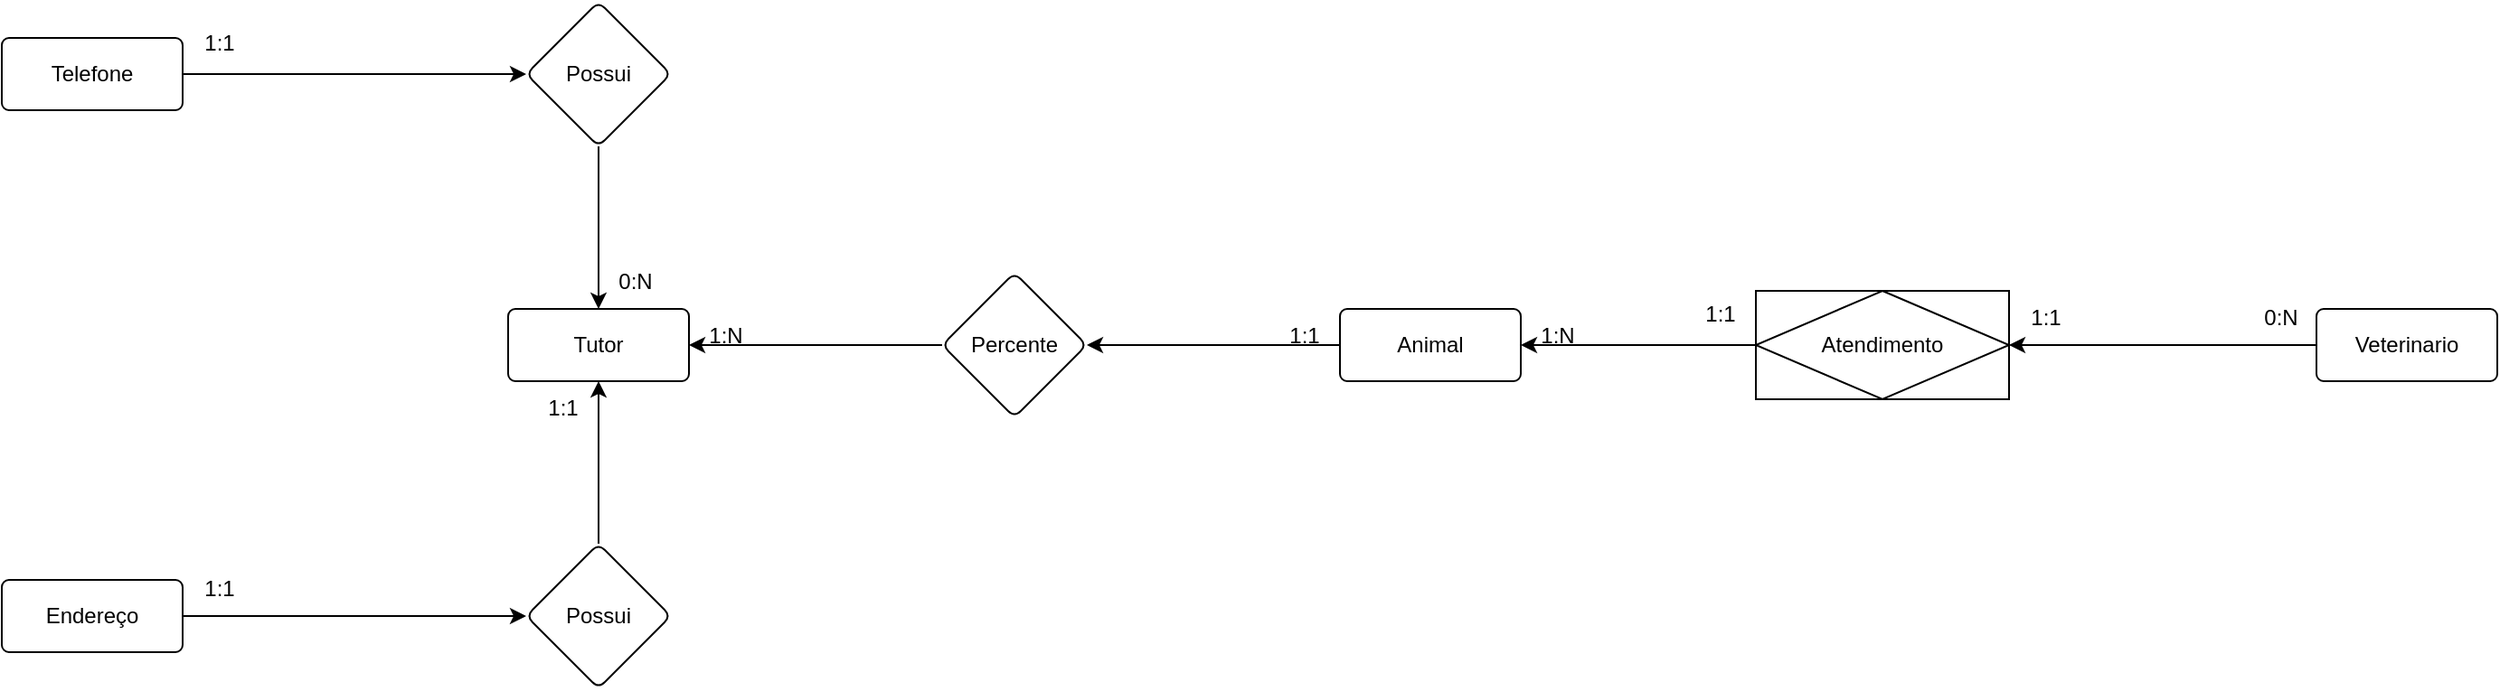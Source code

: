 <mxfile version="28.1.2">
  <diagram name="Página-1" id="kpPN6jbej-VYSd84nEvL">
    <mxGraphModel dx="1426" dy="841" grid="1" gridSize="10" guides="1" tooltips="1" connect="1" arrows="1" fold="1" page="1" pageScale="1" pageWidth="4681" pageHeight="3300" math="0" shadow="0">
      <root>
        <mxCell id="0" />
        <mxCell id="1" parent="0" />
        <mxCell id="l0V_V9rxz3vyBUXvppV_-10" value="" style="edgeStyle=orthogonalEdgeStyle;rounded=0;orthogonalLoop=1;jettySize=auto;html=1;" edge="1" parent="1" source="l0V_V9rxz3vyBUXvppV_-1" target="l0V_V9rxz3vyBUXvppV_-9">
          <mxGeometry relative="1" as="geometry" />
        </mxCell>
        <mxCell id="l0V_V9rxz3vyBUXvppV_-1" value="Animal" style="rounded=1;arcSize=10;whiteSpace=wrap;html=1;align=center;" vertex="1" parent="1">
          <mxGeometry x="760" y="380" width="100" height="40" as="geometry" />
        </mxCell>
        <mxCell id="l0V_V9rxz3vyBUXvppV_-2" value="Tutor" style="rounded=1;arcSize=10;whiteSpace=wrap;html=1;align=center;" vertex="1" parent="1">
          <mxGeometry x="300" y="380" width="100" height="40" as="geometry" />
        </mxCell>
        <mxCell id="l0V_V9rxz3vyBUXvppV_-18" value="" style="edgeStyle=orthogonalEdgeStyle;rounded=0;orthogonalLoop=1;jettySize=auto;html=1;" edge="1" parent="1" source="l0V_V9rxz3vyBUXvppV_-4" target="l0V_V9rxz3vyBUXvppV_-17">
          <mxGeometry relative="1" as="geometry" />
        </mxCell>
        <mxCell id="l0V_V9rxz3vyBUXvppV_-4" value="Endereço" style="rounded=1;arcSize=10;whiteSpace=wrap;html=1;align=center;" vertex="1" parent="1">
          <mxGeometry x="20" y="530" width="100" height="40" as="geometry" />
        </mxCell>
        <mxCell id="l0V_V9rxz3vyBUXvppV_-14" value="" style="edgeStyle=orthogonalEdgeStyle;rounded=0;orthogonalLoop=1;jettySize=auto;html=1;" edge="1" parent="1" source="l0V_V9rxz3vyBUXvppV_-5" target="l0V_V9rxz3vyBUXvppV_-13">
          <mxGeometry relative="1" as="geometry" />
        </mxCell>
        <mxCell id="l0V_V9rxz3vyBUXvppV_-5" value="Telefone" style="rounded=1;arcSize=10;whiteSpace=wrap;html=1;align=center;" vertex="1" parent="1">
          <mxGeometry x="20" y="230" width="100" height="40" as="geometry" />
        </mxCell>
        <mxCell id="l0V_V9rxz3vyBUXvppV_-11" style="edgeStyle=orthogonalEdgeStyle;rounded=0;orthogonalLoop=1;jettySize=auto;html=1;entryX=1;entryY=0.5;entryDx=0;entryDy=0;" edge="1" parent="1" source="l0V_V9rxz3vyBUXvppV_-9" target="l0V_V9rxz3vyBUXvppV_-2">
          <mxGeometry relative="1" as="geometry" />
        </mxCell>
        <mxCell id="l0V_V9rxz3vyBUXvppV_-9" value="Percente" style="rhombus;whiteSpace=wrap;html=1;rounded=1;arcSize=10;" vertex="1" parent="1">
          <mxGeometry x="540" y="360" width="80" height="80" as="geometry" />
        </mxCell>
        <mxCell id="l0V_V9rxz3vyBUXvppV_-16" style="edgeStyle=orthogonalEdgeStyle;rounded=0;orthogonalLoop=1;jettySize=auto;html=1;entryX=0.5;entryY=0;entryDx=0;entryDy=0;" edge="1" parent="1" source="l0V_V9rxz3vyBUXvppV_-13" target="l0V_V9rxz3vyBUXvppV_-2">
          <mxGeometry relative="1" as="geometry" />
        </mxCell>
        <mxCell id="l0V_V9rxz3vyBUXvppV_-13" value="Possui" style="rhombus;whiteSpace=wrap;html=1;rounded=1;arcSize=10;" vertex="1" parent="1">
          <mxGeometry x="310" y="210" width="80" height="80" as="geometry" />
        </mxCell>
        <mxCell id="l0V_V9rxz3vyBUXvppV_-19" style="edgeStyle=orthogonalEdgeStyle;rounded=0;orthogonalLoop=1;jettySize=auto;html=1;entryX=0.5;entryY=1;entryDx=0;entryDy=0;" edge="1" parent="1" source="l0V_V9rxz3vyBUXvppV_-17" target="l0V_V9rxz3vyBUXvppV_-2">
          <mxGeometry relative="1" as="geometry" />
        </mxCell>
        <mxCell id="l0V_V9rxz3vyBUXvppV_-17" value="Possui" style="rhombus;whiteSpace=wrap;html=1;rounded=1;arcSize=10;" vertex="1" parent="1">
          <mxGeometry x="310" y="510" width="80" height="80" as="geometry" />
        </mxCell>
        <mxCell id="l0V_V9rxz3vyBUXvppV_-20" value="1:N" style="text;html=1;align=center;verticalAlign=middle;resizable=0;points=[];autosize=1;strokeColor=none;fillColor=none;" vertex="1" parent="1">
          <mxGeometry x="400" y="380" width="40" height="30" as="geometry" />
        </mxCell>
        <mxCell id="l0V_V9rxz3vyBUXvppV_-21" value="1:1" style="text;html=1;align=center;verticalAlign=middle;resizable=0;points=[];autosize=1;strokeColor=none;fillColor=none;" vertex="1" parent="1">
          <mxGeometry x="720" y="380" width="40" height="30" as="geometry" />
        </mxCell>
        <mxCell id="l0V_V9rxz3vyBUXvppV_-46" style="edgeStyle=orthogonalEdgeStyle;rounded=0;orthogonalLoop=1;jettySize=auto;html=1;exitX=0;exitY=0.5;exitDx=0;exitDy=0;entryX=1;entryY=0.5;entryDx=0;entryDy=0;" edge="1" parent="1" source="l0V_V9rxz3vyBUXvppV_-22" target="l0V_V9rxz3vyBUXvppV_-45">
          <mxGeometry relative="1" as="geometry" />
        </mxCell>
        <mxCell id="l0V_V9rxz3vyBUXvppV_-22" value="Veterinario" style="rounded=1;arcSize=10;whiteSpace=wrap;html=1;align=center;" vertex="1" parent="1">
          <mxGeometry x="1300" y="380" width="100" height="40" as="geometry" />
        </mxCell>
        <mxCell id="l0V_V9rxz3vyBUXvppV_-28" value="0:N" style="text;html=1;align=center;verticalAlign=middle;resizable=0;points=[];autosize=1;strokeColor=none;fillColor=none;" vertex="1" parent="1">
          <mxGeometry x="1260" y="370" width="40" height="30" as="geometry" />
        </mxCell>
        <mxCell id="l0V_V9rxz3vyBUXvppV_-31" value="1:1" style="text;html=1;align=center;verticalAlign=middle;resizable=0;points=[];autosize=1;strokeColor=none;fillColor=none;" vertex="1" parent="1">
          <mxGeometry x="120" y="218" width="40" height="30" as="geometry" />
        </mxCell>
        <mxCell id="l0V_V9rxz3vyBUXvppV_-32" value="0:N" style="text;html=1;align=center;verticalAlign=middle;resizable=0;points=[];autosize=1;strokeColor=none;fillColor=none;" vertex="1" parent="1">
          <mxGeometry x="350" y="350" width="40" height="30" as="geometry" />
        </mxCell>
        <mxCell id="l0V_V9rxz3vyBUXvppV_-33" value="1:1" style="text;html=1;align=center;verticalAlign=middle;resizable=0;points=[];autosize=1;strokeColor=none;fillColor=none;" vertex="1" parent="1">
          <mxGeometry x="120" y="520" width="40" height="30" as="geometry" />
        </mxCell>
        <mxCell id="l0V_V9rxz3vyBUXvppV_-34" value="1:1" style="text;html=1;align=center;verticalAlign=middle;resizable=0;points=[];autosize=1;strokeColor=none;fillColor=none;" vertex="1" parent="1">
          <mxGeometry x="310" y="420" width="40" height="30" as="geometry" />
        </mxCell>
        <mxCell id="l0V_V9rxz3vyBUXvppV_-47" style="edgeStyle=orthogonalEdgeStyle;rounded=0;orthogonalLoop=1;jettySize=auto;html=1;entryX=1;entryY=0.5;entryDx=0;entryDy=0;" edge="1" parent="1" source="l0V_V9rxz3vyBUXvppV_-45" target="l0V_V9rxz3vyBUXvppV_-1">
          <mxGeometry relative="1" as="geometry" />
        </mxCell>
        <mxCell id="l0V_V9rxz3vyBUXvppV_-45" value="Atendimento" style="shape=associativeEntity;whiteSpace=wrap;html=1;align=center;" vertex="1" parent="1">
          <mxGeometry x="990" y="370" width="140" height="60" as="geometry" />
        </mxCell>
        <mxCell id="l0V_V9rxz3vyBUXvppV_-48" value="1:1" style="text;html=1;align=center;verticalAlign=middle;resizable=0;points=[];autosize=1;strokeColor=none;fillColor=none;" vertex="1" parent="1">
          <mxGeometry x="950" y="368" width="40" height="30" as="geometry" />
        </mxCell>
        <mxCell id="l0V_V9rxz3vyBUXvppV_-49" value="1:N" style="text;html=1;align=center;verticalAlign=middle;resizable=0;points=[];autosize=1;strokeColor=none;fillColor=none;" vertex="1" parent="1">
          <mxGeometry x="860" y="380" width="40" height="30" as="geometry" />
        </mxCell>
        <mxCell id="l0V_V9rxz3vyBUXvppV_-50" value="1:1" style="text;html=1;align=center;verticalAlign=middle;resizable=0;points=[];autosize=1;strokeColor=none;fillColor=none;" vertex="1" parent="1">
          <mxGeometry x="1130" y="370" width="40" height="30" as="geometry" />
        </mxCell>
      </root>
    </mxGraphModel>
  </diagram>
</mxfile>
